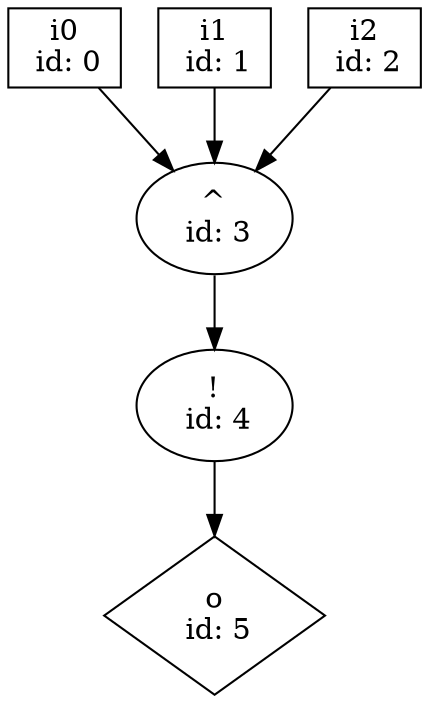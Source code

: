 digraph G {
n0 [label="i0\n id: 0",shape="box"];
n1 [label="i1\n id: 1",shape="box"];
n2 [label="i2\n id: 2",shape="box"];
n3 [label="^\n id: 3"];
n5 [label="o\n id: 5",shape="diamond"];
n4 [label="!\n id: 4"];
n0 -> n3
n1 -> n3
n2 -> n3
n3 -> n4
n4 -> n5
}